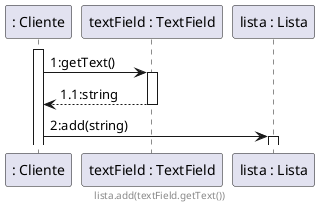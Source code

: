 @startuml lista

participant ": Cliente" as cliente
participant "textField : TextField" as textField
participant "lista : Lista" as lista

activate cliente
cliente -> textField: 1:getText()

activate textField
textField --> cliente: 1.1:string
deactivate textField

cliente -> lista: 2:add(string)
activate lista

footer lista.add(textField.getText())

@enduml